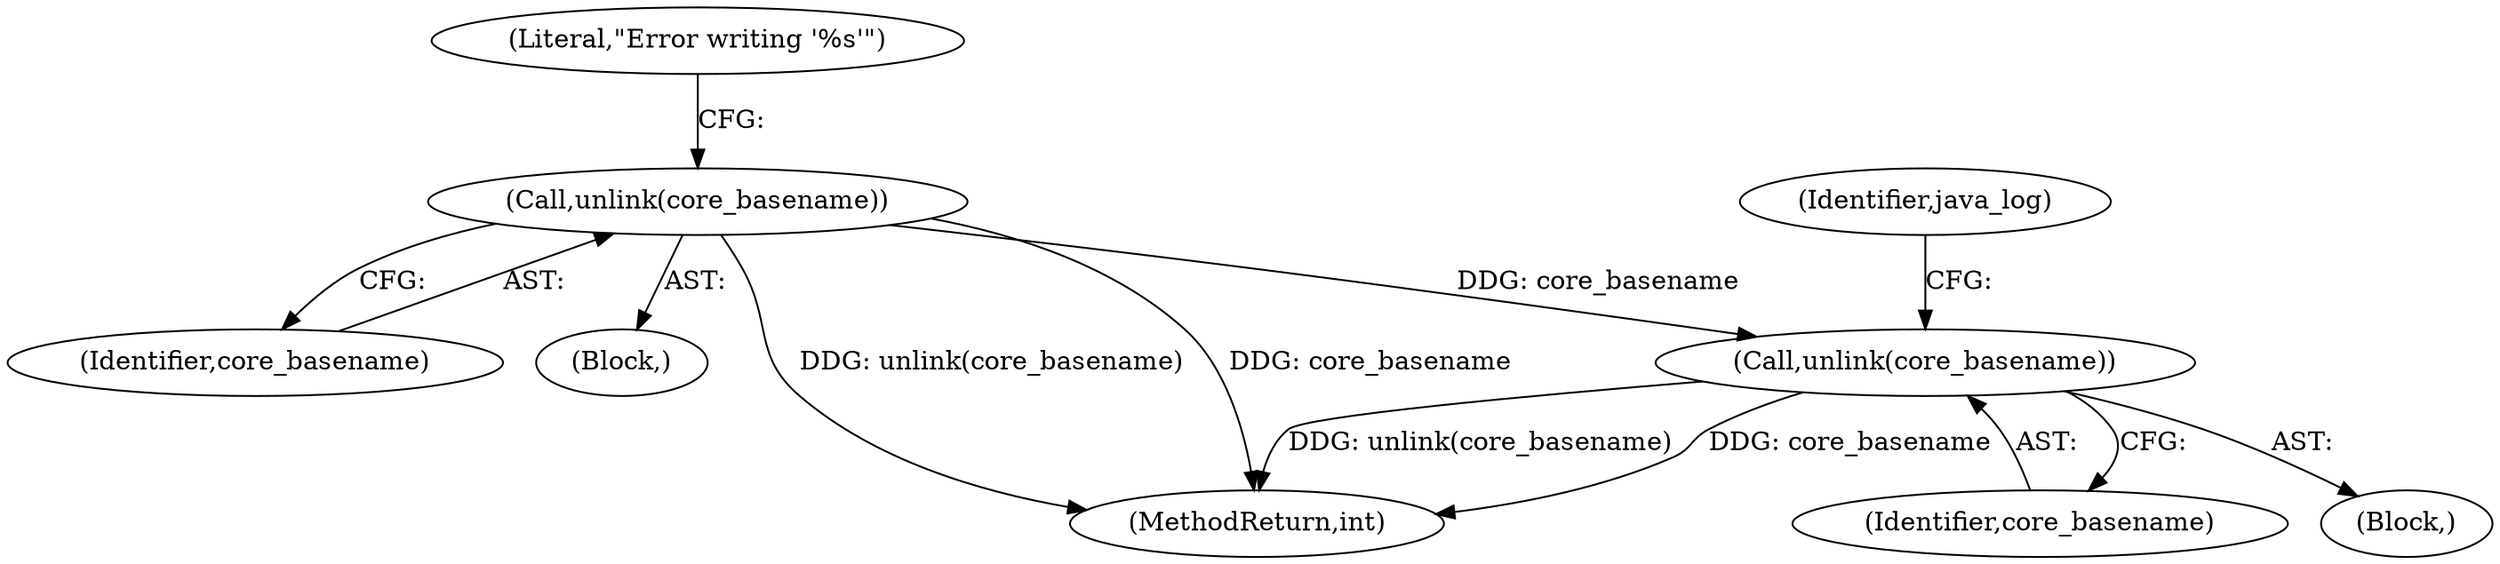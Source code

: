 digraph "0_abrt_80408e9e24a1c10f85fd969e1853e0f192157f92_0@API" {
"1000967" [label="(Call,unlink(core_basename))"];
"1000937" [label="(Call,unlink(core_basename))"];
"1000967" [label="(Call,unlink(core_basename))"];
"1000964" [label="(Block,)"];
"1000940" [label="(Literal,\"Error writing '%s'\")"];
"1000938" [label="(Identifier,core_basename)"];
"1000934" [label="(Block,)"];
"1000972" [label="(Identifier,java_log)"];
"1000968" [label="(Identifier,core_basename)"];
"1000937" [label="(Call,unlink(core_basename))"];
"1001180" [label="(MethodReturn,int)"];
"1000967" -> "1000964"  [label="AST: "];
"1000967" -> "1000968"  [label="CFG: "];
"1000968" -> "1000967"  [label="AST: "];
"1000972" -> "1000967"  [label="CFG: "];
"1000967" -> "1001180"  [label="DDG: unlink(core_basename)"];
"1000967" -> "1001180"  [label="DDG: core_basename"];
"1000937" -> "1000967"  [label="DDG: core_basename"];
"1000937" -> "1000934"  [label="AST: "];
"1000937" -> "1000938"  [label="CFG: "];
"1000938" -> "1000937"  [label="AST: "];
"1000940" -> "1000937"  [label="CFG: "];
"1000937" -> "1001180"  [label="DDG: unlink(core_basename)"];
"1000937" -> "1001180"  [label="DDG: core_basename"];
}

